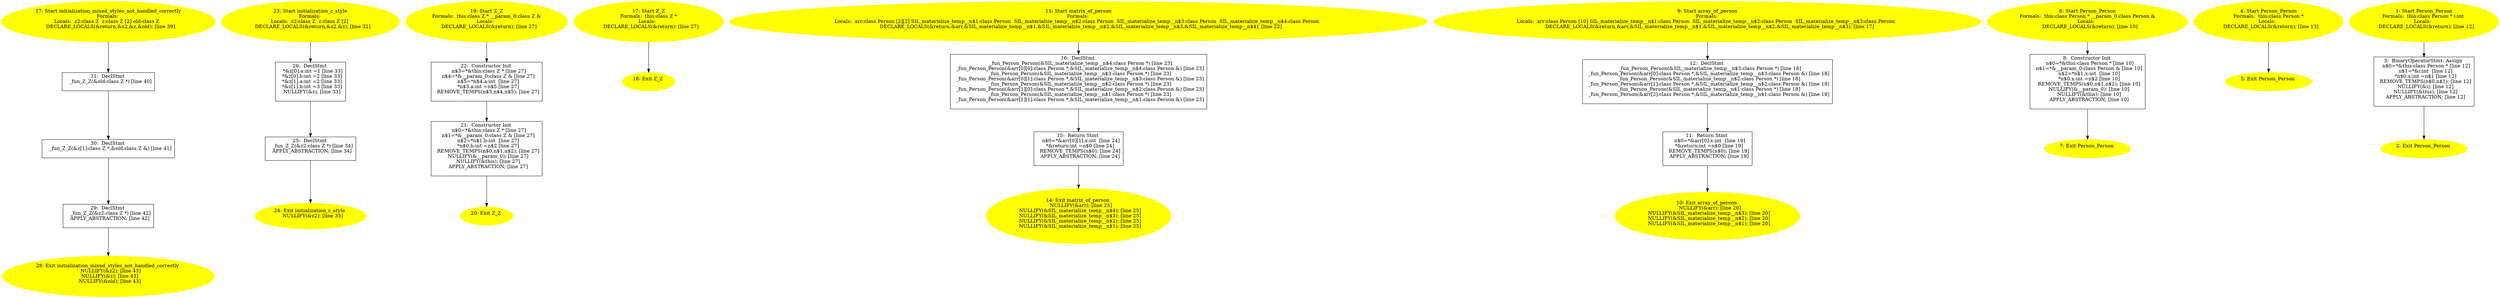 /* @generated */
digraph iCFG {
31 [label="31:  DeclStmt \n   _fun_Z_Z(&old:class Z *) [line 40]\n " shape="box"]
	

	 31 -> 30 ;
30 [label="30:  DeclStmt \n   _fun_Z_Z(&z[1]:class Z *,&old:class Z &) [line 41]\n " shape="box"]
	

	 30 -> 29 ;
29 [label="29:  DeclStmt \n   _fun_Z_Z(&z2:class Z *) [line 42]\n  APPLY_ABSTRACTION; [line 42]\n " shape="box"]
	

	 29 -> 28 ;
28 [label="28: Exit initialization_mixed_styles_not_handled_correctly \n   NULLIFY(&z2); [line 43]\n  NULLIFY(&z); [line 43]\n  NULLIFY(&old); [line 43]\n " color=yellow style=filled]
	

27 [label="27: Start initialization_mixed_styles_not_handled_correctly\nFormals: \nLocals:  z2:class Z  z:class Z [2] old:class Z  \n   DECLARE_LOCALS(&return,&z2,&z,&old); [line 39]\n " color=yellow style=filled]
	

	 27 -> 31 ;
26 [label="26:  DeclStmt \n   *&z[0].a:int =1 [line 33]\n  *&z[0].b:int =2 [line 33]\n  *&z[1].a:int =2 [line 33]\n  *&z[1].b:int =3 [line 33]\n  NULLIFY(&z); [line 33]\n " shape="box"]
	

	 26 -> 25 ;
25 [label="25:  DeclStmt \n   _fun_Z_Z(&z2:class Z *) [line 34]\n  APPLY_ABSTRACTION; [line 34]\n " shape="box"]
	

	 25 -> 24 ;
24 [label="24: Exit initialization_c_style \n   NULLIFY(&z2); [line 35]\n " color=yellow style=filled]
	

23 [label="23: Start initialization_c_style\nFormals: \nLocals:  z2:class Z  z:class Z [2] \n   DECLARE_LOCALS(&return,&z2,&z); [line 32]\n " color=yellow style=filled]
	

	 23 -> 26 ;
22 [label="22:  Constructor Init \n   n$3=*&this:class Z * [line 27]\n  n$4=*&__param_0:class Z & [line 27]\n  n$5=*n$4.a:int  [line 27]\n  *n$3.a:int =n$5 [line 27]\n  REMOVE_TEMPS(n$3,n$4,n$5); [line 27]\n " shape="box"]
	

	 22 -> 21 ;
21 [label="21:  Constructor Init \n   n$0=*&this:class Z * [line 27]\n  n$1=*&__param_0:class Z & [line 27]\n  n$2=*n$1.b:int  [line 27]\n  *n$0.b:int =n$2 [line 27]\n  REMOVE_TEMPS(n$0,n$1,n$2); [line 27]\n  NULLIFY(&__param_0); [line 27]\n  NULLIFY(&this); [line 27]\n  APPLY_ABSTRACTION; [line 27]\n " shape="box"]
	

	 21 -> 20 ;
20 [label="20: Exit Z_Z \n  " color=yellow style=filled]
	

19 [label="19: Start Z_Z\nFormals:  this:class Z * __param_0:class Z &\nLocals:  \n   DECLARE_LOCALS(&return); [line 27]\n " color=yellow style=filled]
	

	 19 -> 22 ;
18 [label="18: Exit Z_Z \n  " color=yellow style=filled]
	

17 [label="17: Start Z_Z\nFormals:  this:class Z *\nLocals:  \n   DECLARE_LOCALS(&return); [line 27]\n " color=yellow style=filled]
	

	 17 -> 18 ;
16 [label="16:  DeclStmt \n   _fun_Person_Person(&SIL_materialize_temp__n$4:class Person *) [line 23]\n  _fun_Person_Person(&arr[0][0]:class Person *,&SIL_materialize_temp__n$4:class Person &) [line 23]\n  _fun_Person_Person(&SIL_materialize_temp__n$3:class Person *) [line 23]\n  _fun_Person_Person(&arr[0][1]:class Person *,&SIL_materialize_temp__n$3:class Person &) [line 23]\n  _fun_Person_Person(&SIL_materialize_temp__n$2:class Person *) [line 23]\n  _fun_Person_Person(&arr[1][0]:class Person *,&SIL_materialize_temp__n$2:class Person &) [line 23]\n  _fun_Person_Person(&SIL_materialize_temp__n$1:class Person *) [line 23]\n  _fun_Person_Person(&arr[1][1]:class Person *,&SIL_materialize_temp__n$1:class Person &) [line 23]\n " shape="box"]
	

	 16 -> 15 ;
15 [label="15:  Return Stmt \n   n$0=*&arr[0][1].x:int  [line 24]\n  *&return:int =n$0 [line 24]\n  REMOVE_TEMPS(n$0); [line 24]\n  APPLY_ABSTRACTION; [line 24]\n " shape="box"]
	

	 15 -> 14 ;
14 [label="14: Exit matrix_of_person \n   NULLIFY(&arr); [line 25]\n  NULLIFY(&SIL_materialize_temp__n$4); [line 25]\n  NULLIFY(&SIL_materialize_temp__n$3); [line 25]\n  NULLIFY(&SIL_materialize_temp__n$2); [line 25]\n  NULLIFY(&SIL_materialize_temp__n$1); [line 25]\n " color=yellow style=filled]
	

13 [label="13: Start matrix_of_person\nFormals: \nLocals:  arr:class Person [2][2] SIL_materialize_temp__n$1:class Person  SIL_materialize_temp__n$2:class Person  SIL_materialize_temp__n$3:class Person  SIL_materialize_temp__n$4:class Person  \n   DECLARE_LOCALS(&return,&arr,&SIL_materialize_temp__n$1,&SIL_materialize_temp__n$2,&SIL_materialize_temp__n$3,&SIL_materialize_temp__n$4); [line 22]\n " color=yellow style=filled]
	

	 13 -> 16 ;
12 [label="12:  DeclStmt \n   _fun_Person_Person(&SIL_materialize_temp__n$3:class Person *) [line 18]\n  _fun_Person_Person(&arr[0]:class Person *,&SIL_materialize_temp__n$3:class Person &) [line 18]\n  _fun_Person_Person(&SIL_materialize_temp__n$2:class Person *) [line 18]\n  _fun_Person_Person(&arr[1]:class Person *,&SIL_materialize_temp__n$2:class Person &) [line 18]\n  _fun_Person_Person(&SIL_materialize_temp__n$1:class Person *) [line 18]\n  _fun_Person_Person(&arr[2]:class Person *,&SIL_materialize_temp__n$1:class Person &) [line 18]\n " shape="box"]
	

	 12 -> 11 ;
11 [label="11:  Return Stmt \n   n$0=*&arr[0].x:int  [line 19]\n  *&return:int =n$0 [line 19]\n  REMOVE_TEMPS(n$0); [line 19]\n  APPLY_ABSTRACTION; [line 19]\n " shape="box"]
	

	 11 -> 10 ;
10 [label="10: Exit array_of_person \n   NULLIFY(&arr); [line 20]\n  NULLIFY(&SIL_materialize_temp__n$3); [line 20]\n  NULLIFY(&SIL_materialize_temp__n$2); [line 20]\n  NULLIFY(&SIL_materialize_temp__n$1); [line 20]\n " color=yellow style=filled]
	

9 [label="9: Start array_of_person\nFormals: \nLocals:  arr:class Person [10] SIL_materialize_temp__n$1:class Person  SIL_materialize_temp__n$2:class Person  SIL_materialize_temp__n$3:class Person  \n   DECLARE_LOCALS(&return,&arr,&SIL_materialize_temp__n$1,&SIL_materialize_temp__n$2,&SIL_materialize_temp__n$3); [line 17]\n " color=yellow style=filled]
	

	 9 -> 12 ;
8 [label="8:  Constructor Init \n   n$0=*&this:class Person * [line 10]\n  n$1=*&__param_0:class Person & [line 10]\n  n$2=*n$1.x:int  [line 10]\n  *n$0.x:int =n$2 [line 10]\n  REMOVE_TEMPS(n$0,n$1,n$2); [line 10]\n  NULLIFY(&__param_0); [line 10]\n  NULLIFY(&this); [line 10]\n  APPLY_ABSTRACTION; [line 10]\n " shape="box"]
	

	 8 -> 7 ;
7 [label="7: Exit Person_Person \n  " color=yellow style=filled]
	

6 [label="6: Start Person_Person\nFormals:  this:class Person * __param_0:class Person &\nLocals:  \n   DECLARE_LOCALS(&return); [line 10]\n " color=yellow style=filled]
	

	 6 -> 8 ;
5 [label="5: Exit Person_Person \n  " color=yellow style=filled]
	

4 [label="4: Start Person_Person\nFormals:  this:class Person *\nLocals:  \n   DECLARE_LOCALS(&return); [line 13]\n " color=yellow style=filled]
	

	 4 -> 5 ;
3 [label="3:  BinaryOperatorStmt: Assign \n   n$0=*&this:class Person * [line 12]\n  n$1=*&i:int  [line 12]\n  *n$0.x:int =n$1 [line 12]\n  REMOVE_TEMPS(n$0,n$1); [line 12]\n  NULLIFY(&i); [line 12]\n  NULLIFY(&this); [line 12]\n  APPLY_ABSTRACTION; [line 12]\n " shape="box"]
	

	 3 -> 2 ;
2 [label="2: Exit Person_Person \n  " color=yellow style=filled]
	

1 [label="1: Start Person_Person\nFormals:  this:class Person * i:int \nLocals:  \n   DECLARE_LOCALS(&return); [line 12]\n " color=yellow style=filled]
	

	 1 -> 3 ;
}
